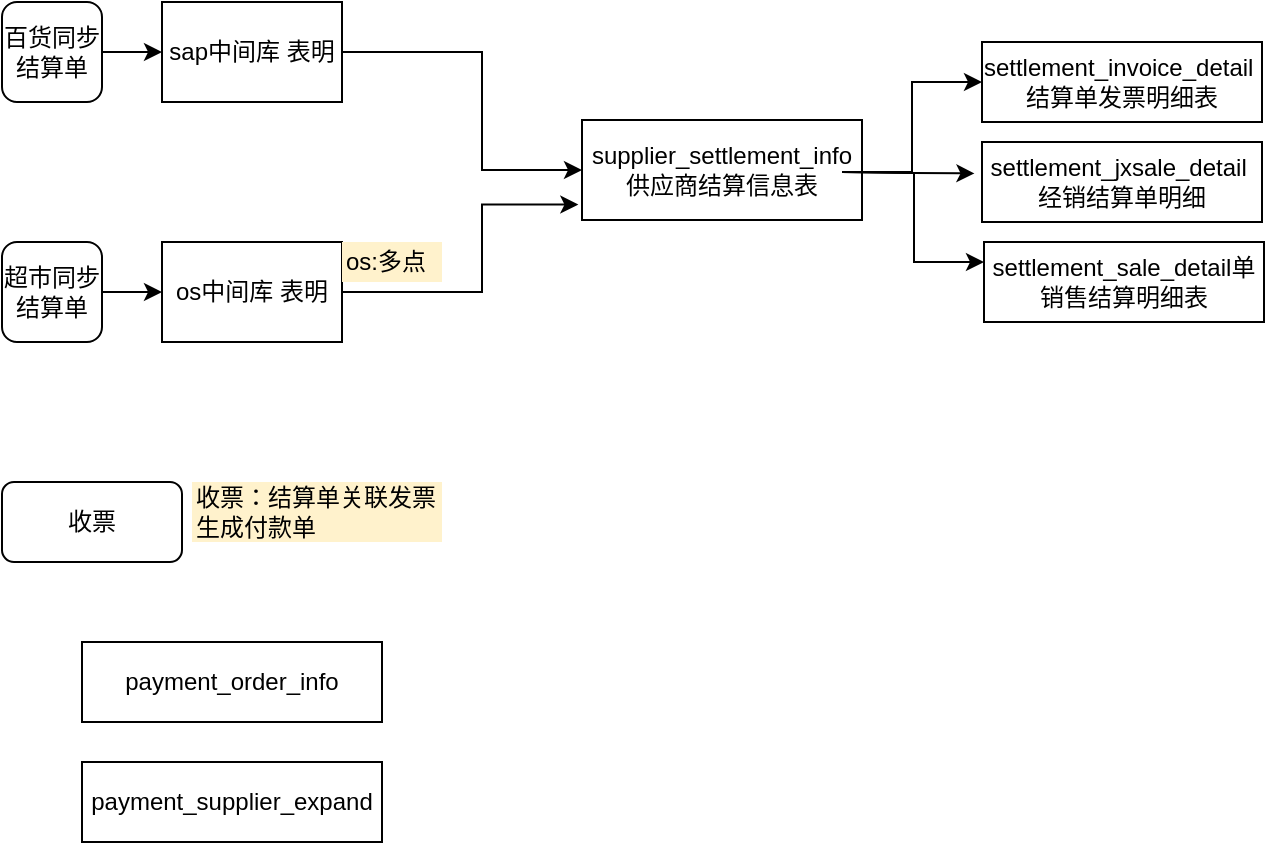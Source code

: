 <mxfile version="14.9.3" type="github">
  <diagram id="r75LJRi-fipqu-zfm468" name="供应商结算">
    <mxGraphModel dx="1422" dy="762" grid="1" gridSize="10" guides="1" tooltips="1" connect="1" arrows="1" fold="1" page="1" pageScale="1" pageWidth="827" pageHeight="1169" math="0" shadow="0">
      <root>
        <mxCell id="0" />
        <mxCell id="1" parent="0" />
        <mxCell id="tNoYxJo75WgFG_JbCctH-1" style="edgeStyle=orthogonalEdgeStyle;rounded=0;orthogonalLoop=1;jettySize=auto;html=1;exitX=1;exitY=0.5;exitDx=0;exitDy=0;entryX=0;entryY=0.5;entryDx=0;entryDy=0;" edge="1" parent="1" source="tNoYxJo75WgFG_JbCctH-2" target="tNoYxJo75WgFG_JbCctH-4">
          <mxGeometry relative="1" as="geometry" />
        </mxCell>
        <mxCell id="tNoYxJo75WgFG_JbCctH-2" value="百货同步结算单" style="rounded=1;whiteSpace=wrap;html=1;fillColor=none;" vertex="1" parent="1">
          <mxGeometry x="40" y="80" width="50" height="50" as="geometry" />
        </mxCell>
        <mxCell id="tNoYxJo75WgFG_JbCctH-3" style="edgeStyle=orthogonalEdgeStyle;rounded=0;orthogonalLoop=1;jettySize=auto;html=1;exitX=1;exitY=0.5;exitDx=0;exitDy=0;entryX=0;entryY=0.5;entryDx=0;entryDy=0;" edge="1" parent="1" source="tNoYxJo75WgFG_JbCctH-4" target="tNoYxJo75WgFG_JbCctH-8">
          <mxGeometry relative="1" as="geometry">
            <Array as="points">
              <mxPoint x="280" y="105" />
              <mxPoint x="280" y="164" />
            </Array>
          </mxGeometry>
        </mxCell>
        <mxCell id="tNoYxJo75WgFG_JbCctH-4" value="&lt;span&gt;sap中间库&amp;nbsp;表明&lt;/span&gt;" style="rounded=0;whiteSpace=wrap;html=1;fillColor=none;" vertex="1" parent="1">
          <mxGeometry x="120" y="80" width="90" height="50" as="geometry" />
        </mxCell>
        <mxCell id="tNoYxJo75WgFG_JbCctH-5" style="edgeStyle=orthogonalEdgeStyle;rounded=0;orthogonalLoop=1;jettySize=auto;html=1;entryX=0;entryY=0.5;entryDx=0;entryDy=0;exitX=1;exitY=0.5;exitDx=0;exitDy=0;" edge="1" parent="1" target="tNoYxJo75WgFG_JbCctH-9">
          <mxGeometry relative="1" as="geometry">
            <mxPoint x="460" y="165" as="sourcePoint" />
            <Array as="points">
              <mxPoint x="495" y="165" />
              <mxPoint x="495" y="120" />
            </Array>
          </mxGeometry>
        </mxCell>
        <mxCell id="tNoYxJo75WgFG_JbCctH-6" style="edgeStyle=orthogonalEdgeStyle;rounded=0;orthogonalLoop=1;jettySize=auto;html=1;entryX=-0.027;entryY=0.393;entryDx=0;entryDy=0;entryPerimeter=0;" edge="1" parent="1" target="tNoYxJo75WgFG_JbCctH-10">
          <mxGeometry relative="1" as="geometry">
            <mxPoint x="460" y="165.034" as="sourcePoint" />
          </mxGeometry>
        </mxCell>
        <mxCell id="tNoYxJo75WgFG_JbCctH-7" style="edgeStyle=orthogonalEdgeStyle;rounded=0;orthogonalLoop=1;jettySize=auto;html=1;entryX=0;entryY=0.25;entryDx=0;entryDy=0;" edge="1" parent="1" target="tNoYxJo75WgFG_JbCctH-11">
          <mxGeometry relative="1" as="geometry">
            <mxPoint x="460" y="165.034" as="sourcePoint" />
          </mxGeometry>
        </mxCell>
        <mxCell id="tNoYxJo75WgFG_JbCctH-8" value="supplier_settlement_info&lt;br&gt;供应商结算信息表" style="rounded=0;whiteSpace=wrap;html=1;fillColor=none;" vertex="1" parent="1">
          <mxGeometry x="330" y="139" width="140" height="50" as="geometry" />
        </mxCell>
        <mxCell id="tNoYxJo75WgFG_JbCctH-9" value="settlement_invoice_detail&amp;nbsp;&lt;br&gt;结算单发票明细表" style="rounded=0;whiteSpace=wrap;html=1;fillColor=none;" vertex="1" parent="1">
          <mxGeometry x="530" y="100" width="140" height="40" as="geometry" />
        </mxCell>
        <mxCell id="tNoYxJo75WgFG_JbCctH-10" value="settlement_jxsale_detail&amp;nbsp;&lt;br&gt;经销结算单明细" style="rounded=0;whiteSpace=wrap;html=1;fillColor=none;" vertex="1" parent="1">
          <mxGeometry x="530" y="150" width="140" height="40" as="geometry" />
        </mxCell>
        <mxCell id="tNoYxJo75WgFG_JbCctH-11" value="settlement_sale_detail单销售结算明细表" style="rounded=0;whiteSpace=wrap;html=1;fillColor=none;" vertex="1" parent="1">
          <mxGeometry x="531" y="200" width="140" height="40" as="geometry" />
        </mxCell>
        <mxCell id="tNoYxJo75WgFG_JbCctH-12" value="" style="edgeStyle=orthogonalEdgeStyle;rounded=0;orthogonalLoop=1;jettySize=auto;html=1;" edge="1" parent="1" source="tNoYxJo75WgFG_JbCctH-13" target="tNoYxJo75WgFG_JbCctH-15">
          <mxGeometry relative="1" as="geometry" />
        </mxCell>
        <mxCell id="tNoYxJo75WgFG_JbCctH-13" value="超市同步结算单" style="rounded=1;whiteSpace=wrap;html=1;fillColor=none;" vertex="1" parent="1">
          <mxGeometry x="40" y="200" width="50" height="50" as="geometry" />
        </mxCell>
        <mxCell id="tNoYxJo75WgFG_JbCctH-14" style="edgeStyle=orthogonalEdgeStyle;rounded=0;orthogonalLoop=1;jettySize=auto;html=1;entryX=-0.013;entryY=0.846;entryDx=0;entryDy=0;entryPerimeter=0;" edge="1" parent="1" source="tNoYxJo75WgFG_JbCctH-15" target="tNoYxJo75WgFG_JbCctH-8">
          <mxGeometry relative="1" as="geometry">
            <Array as="points">
              <mxPoint x="280" y="225" />
              <mxPoint x="280" y="181" />
            </Array>
          </mxGeometry>
        </mxCell>
        <mxCell id="tNoYxJo75WgFG_JbCctH-15" value="&lt;span&gt;os中间库&amp;nbsp;表明&lt;/span&gt;" style="rounded=0;whiteSpace=wrap;html=1;fillColor=none;" vertex="1" parent="1">
          <mxGeometry x="120" y="200" width="90" height="50" as="geometry" />
        </mxCell>
        <mxCell id="tNoYxJo75WgFG_JbCctH-16" value="收票" style="rounded=1;whiteSpace=wrap;html=1;fillColor=none;" vertex="1" parent="1">
          <mxGeometry x="40" y="320" width="90" height="40" as="geometry" />
        </mxCell>
        <mxCell id="tNoYxJo75WgFG_JbCctH-17" value="os:多点" style="text;html=1;strokeColor=none;fillColor=#FFF2CC;align=left;verticalAlign=middle;whiteSpace=wrap;rounded=0;" vertex="1" parent="1">
          <mxGeometry x="210" y="200" width="50" height="20" as="geometry" />
        </mxCell>
        <mxCell id="tNoYxJo75WgFG_JbCctH-18" value="payment_order_info" style="rounded=0;whiteSpace=wrap;html=1;fillColor=none;" vertex="1" parent="1">
          <mxGeometry x="80" y="400" width="150" height="40" as="geometry" />
        </mxCell>
        <mxCell id="tNoYxJo75WgFG_JbCctH-19" value="payment_supplier_expand" style="rounded=0;whiteSpace=wrap;html=1;fillColor=none;" vertex="1" parent="1">
          <mxGeometry x="80" y="460" width="150" height="40" as="geometry" />
        </mxCell>
        <mxCell id="tNoYxJo75WgFG_JbCctH-20" value="收票：结算单关联发票生成付款单" style="text;html=1;strokeColor=none;fillColor=#FFF2CC;align=left;verticalAlign=middle;whiteSpace=wrap;rounded=0;" vertex="1" parent="1">
          <mxGeometry x="135" y="320" width="125" height="30" as="geometry" />
        </mxCell>
      </root>
    </mxGraphModel>
  </diagram>
</mxfile>
